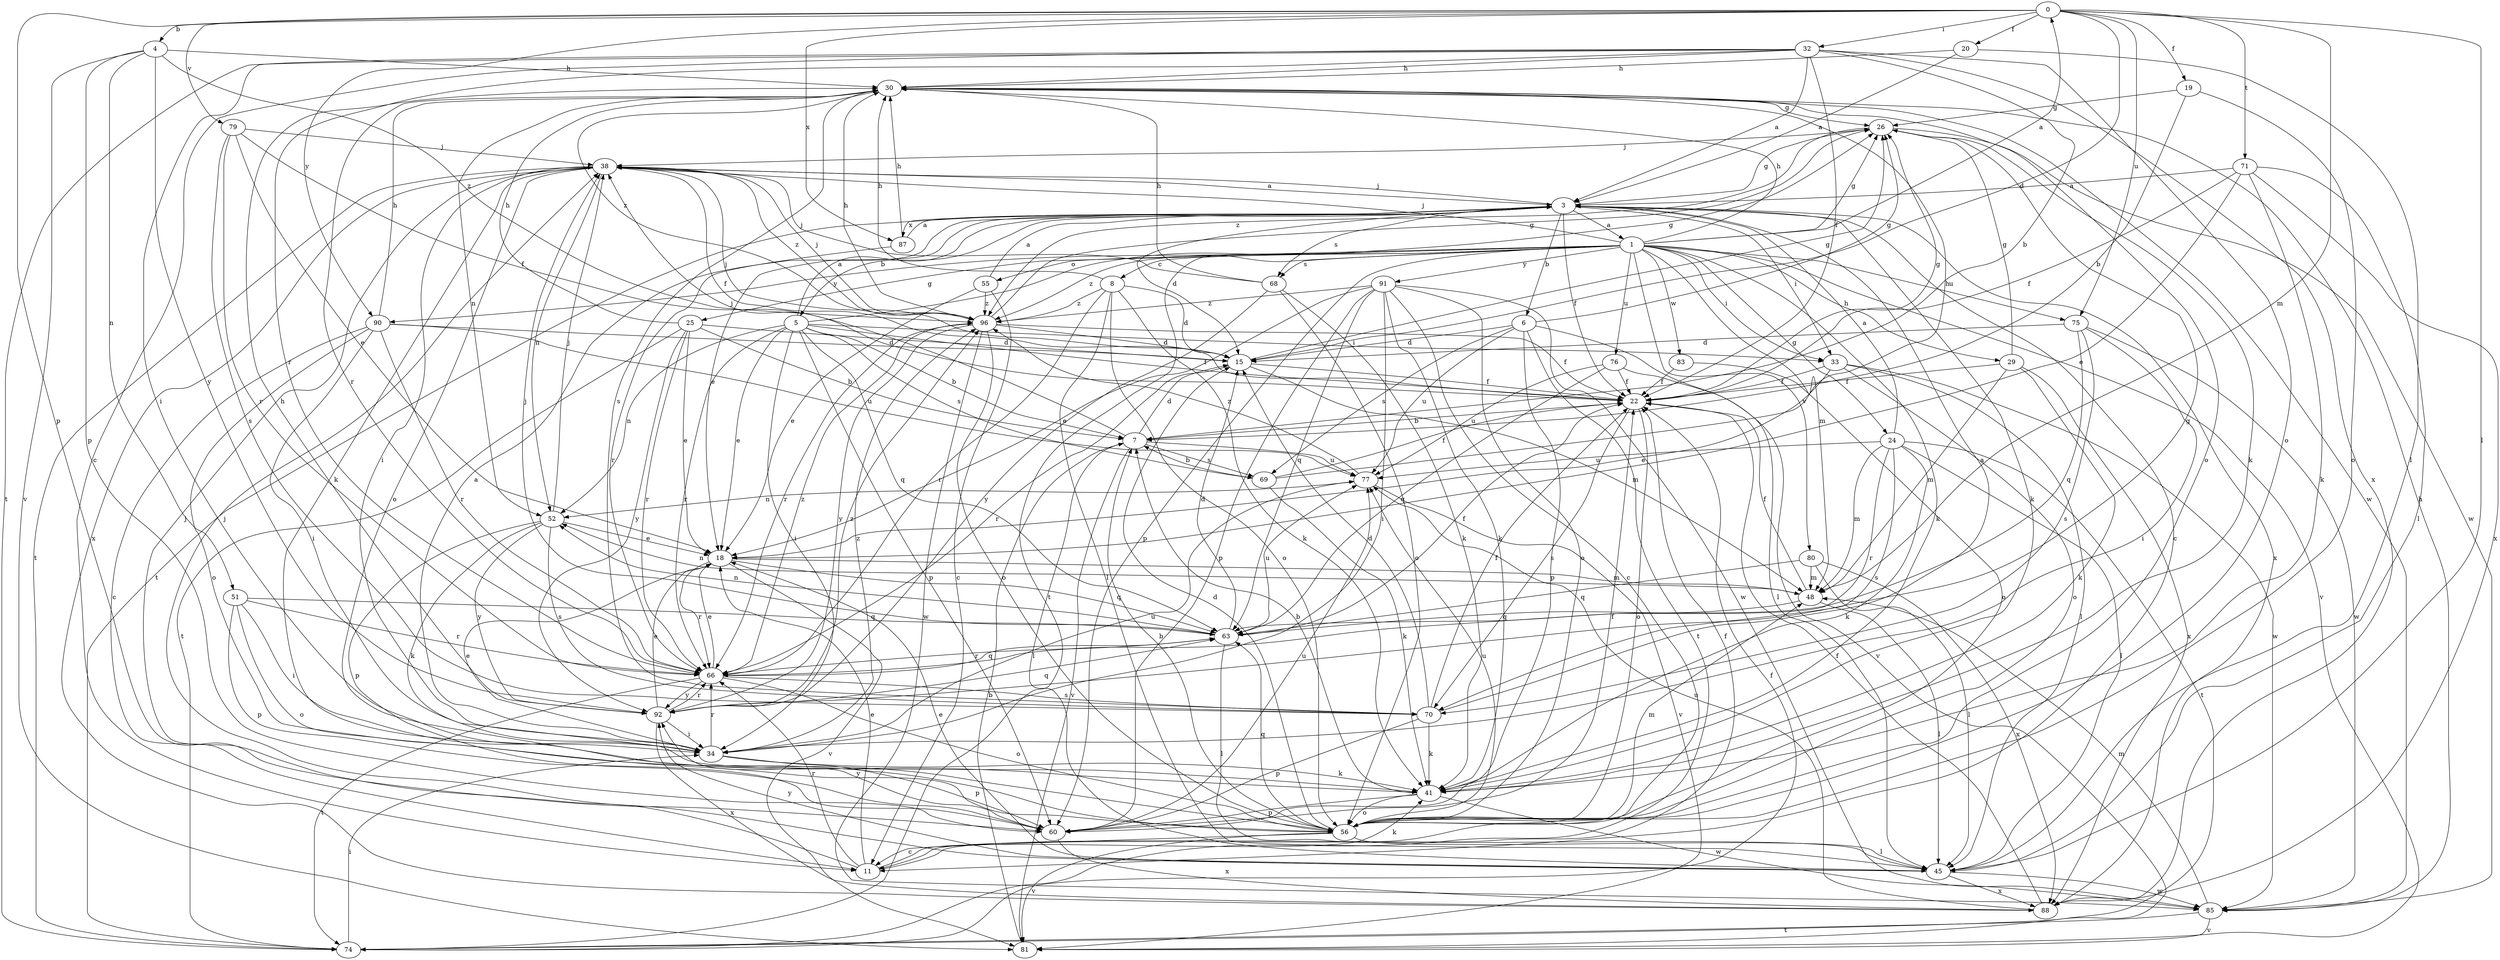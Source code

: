 strict digraph  {
0;
1;
3;
4;
5;
6;
7;
8;
11;
15;
18;
19;
20;
22;
24;
25;
26;
29;
30;
32;
33;
34;
38;
41;
45;
48;
51;
52;
55;
56;
60;
63;
66;
68;
69;
70;
71;
74;
75;
76;
77;
79;
80;
81;
83;
85;
87;
88;
90;
91;
92;
96;
0 -> 4  [label=b];
0 -> 15  [label=d];
0 -> 19  [label=f];
0 -> 20  [label=f];
0 -> 32  [label=i];
0 -> 45  [label=l];
0 -> 48  [label=m];
0 -> 60  [label=p];
0 -> 71  [label=t];
0 -> 75  [label=u];
0 -> 79  [label=v];
0 -> 87  [label=x];
0 -> 90  [label=y];
1 -> 0  [label=a];
1 -> 8  [label=c];
1 -> 24  [label=g];
1 -> 25  [label=g];
1 -> 26  [label=g];
1 -> 29  [label=h];
1 -> 30  [label=h];
1 -> 33  [label=i];
1 -> 38  [label=j];
1 -> 41  [label=k];
1 -> 48  [label=m];
1 -> 55  [label=o];
1 -> 60  [label=p];
1 -> 68  [label=s];
1 -> 74  [label=t];
1 -> 75  [label=u];
1 -> 76  [label=u];
1 -> 80  [label=v];
1 -> 81  [label=v];
1 -> 83  [label=w];
1 -> 90  [label=y];
1 -> 91  [label=y];
1 -> 96  [label=z];
3 -> 1  [label=a];
3 -> 5  [label=b];
3 -> 6  [label=b];
3 -> 11  [label=c];
3 -> 15  [label=d];
3 -> 18  [label=e];
3 -> 22  [label=f];
3 -> 26  [label=g];
3 -> 33  [label=i];
3 -> 38  [label=j];
3 -> 41  [label=k];
3 -> 68  [label=s];
3 -> 74  [label=t];
3 -> 87  [label=x];
3 -> 88  [label=x];
4 -> 30  [label=h];
4 -> 51  [label=n];
4 -> 60  [label=p];
4 -> 81  [label=v];
4 -> 92  [label=y];
4 -> 96  [label=z];
5 -> 3  [label=a];
5 -> 7  [label=b];
5 -> 18  [label=e];
5 -> 22  [label=f];
5 -> 26  [label=g];
5 -> 33  [label=i];
5 -> 34  [label=i];
5 -> 52  [label=n];
5 -> 60  [label=p];
5 -> 63  [label=q];
5 -> 66  [label=r];
5 -> 69  [label=s];
6 -> 15  [label=d];
6 -> 26  [label=g];
6 -> 45  [label=l];
6 -> 60  [label=p];
6 -> 69  [label=s];
6 -> 74  [label=t];
6 -> 77  [label=u];
7 -> 15  [label=d];
7 -> 38  [label=j];
7 -> 45  [label=l];
7 -> 69  [label=s];
7 -> 77  [label=u];
7 -> 81  [label=v];
8 -> 15  [label=d];
8 -> 30  [label=h];
8 -> 41  [label=k];
8 -> 45  [label=l];
8 -> 56  [label=o];
8 -> 66  [label=r];
8 -> 96  [label=z];
11 -> 18  [label=e];
11 -> 22  [label=f];
11 -> 38  [label=j];
11 -> 41  [label=k];
11 -> 66  [label=r];
15 -> 22  [label=f];
15 -> 26  [label=g];
15 -> 38  [label=j];
15 -> 48  [label=m];
15 -> 66  [label=r];
18 -> 48  [label=m];
18 -> 63  [label=q];
18 -> 66  [label=r];
18 -> 81  [label=v];
19 -> 7  [label=b];
19 -> 26  [label=g];
19 -> 56  [label=o];
20 -> 3  [label=a];
20 -> 30  [label=h];
20 -> 45  [label=l];
22 -> 7  [label=b];
22 -> 26  [label=g];
22 -> 56  [label=o];
22 -> 70  [label=s];
24 -> 3  [label=a];
24 -> 41  [label=k];
24 -> 45  [label=l];
24 -> 48  [label=m];
24 -> 66  [label=r];
24 -> 70  [label=s];
24 -> 74  [label=t];
24 -> 77  [label=u];
25 -> 7  [label=b];
25 -> 15  [label=d];
25 -> 18  [label=e];
25 -> 30  [label=h];
25 -> 66  [label=r];
25 -> 74  [label=t];
25 -> 92  [label=y];
26 -> 38  [label=j];
26 -> 41  [label=k];
26 -> 85  [label=w];
26 -> 96  [label=z];
29 -> 22  [label=f];
29 -> 26  [label=g];
29 -> 41  [label=k];
29 -> 48  [label=m];
29 -> 88  [label=x];
30 -> 26  [label=g];
30 -> 52  [label=n];
30 -> 56  [label=o];
30 -> 66  [label=r];
30 -> 70  [label=s];
30 -> 85  [label=w];
30 -> 96  [label=z];
32 -> 3  [label=a];
32 -> 7  [label=b];
32 -> 11  [label=c];
32 -> 22  [label=f];
32 -> 30  [label=h];
32 -> 34  [label=i];
32 -> 56  [label=o];
32 -> 66  [label=r];
32 -> 74  [label=t];
32 -> 88  [label=x];
33 -> 18  [label=e];
33 -> 22  [label=f];
33 -> 45  [label=l];
33 -> 56  [label=o];
33 -> 85  [label=w];
34 -> 3  [label=a];
34 -> 18  [label=e];
34 -> 41  [label=k];
34 -> 60  [label=p];
34 -> 66  [label=r];
34 -> 77  [label=u];
34 -> 96  [label=z];
38 -> 3  [label=a];
38 -> 22  [label=f];
38 -> 34  [label=i];
38 -> 41  [label=k];
38 -> 52  [label=n];
38 -> 56  [label=o];
38 -> 74  [label=t];
38 -> 88  [label=x];
38 -> 96  [label=z];
41 -> 7  [label=b];
41 -> 56  [label=o];
41 -> 60  [label=p];
41 -> 85  [label=w];
45 -> 18  [label=e];
45 -> 38  [label=j];
45 -> 85  [label=w];
45 -> 88  [label=x];
45 -> 92  [label=y];
48 -> 22  [label=f];
48 -> 45  [label=l];
48 -> 52  [label=n];
48 -> 63  [label=q];
51 -> 34  [label=i];
51 -> 56  [label=o];
51 -> 60  [label=p];
51 -> 63  [label=q];
51 -> 66  [label=r];
52 -> 18  [label=e];
52 -> 38  [label=j];
52 -> 41  [label=k];
52 -> 60  [label=p];
52 -> 70  [label=s];
52 -> 92  [label=y];
55 -> 3  [label=a];
55 -> 11  [label=c];
55 -> 18  [label=e];
55 -> 96  [label=z];
56 -> 7  [label=b];
56 -> 11  [label=c];
56 -> 15  [label=d];
56 -> 45  [label=l];
56 -> 48  [label=m];
56 -> 63  [label=q];
56 -> 77  [label=u];
56 -> 81  [label=v];
60 -> 22  [label=f];
60 -> 77  [label=u];
60 -> 88  [label=x];
60 -> 92  [label=y];
63 -> 15  [label=d];
63 -> 22  [label=f];
63 -> 38  [label=j];
63 -> 45  [label=l];
63 -> 52  [label=n];
63 -> 66  [label=r];
63 -> 77  [label=u];
66 -> 18  [label=e];
66 -> 56  [label=o];
66 -> 63  [label=q];
66 -> 70  [label=s];
66 -> 74  [label=t];
66 -> 92  [label=y];
66 -> 96  [label=z];
68 -> 30  [label=h];
68 -> 38  [label=j];
68 -> 41  [label=k];
68 -> 56  [label=o];
68 -> 92  [label=y];
69 -> 7  [label=b];
69 -> 22  [label=f];
69 -> 30  [label=h];
69 -> 41  [label=k];
70 -> 3  [label=a];
70 -> 15  [label=d];
70 -> 22  [label=f];
70 -> 41  [label=k];
70 -> 60  [label=p];
71 -> 3  [label=a];
71 -> 18  [label=e];
71 -> 22  [label=f];
71 -> 41  [label=k];
71 -> 45  [label=l];
71 -> 88  [label=x];
74 -> 22  [label=f];
74 -> 34  [label=i];
75 -> 15  [label=d];
75 -> 34  [label=i];
75 -> 63  [label=q];
75 -> 70  [label=s];
75 -> 85  [label=w];
76 -> 22  [label=f];
76 -> 63  [label=q];
76 -> 77  [label=u];
76 -> 81  [label=v];
77 -> 52  [label=n];
77 -> 81  [label=v];
77 -> 96  [label=z];
79 -> 18  [label=e];
79 -> 22  [label=f];
79 -> 38  [label=j];
79 -> 66  [label=r];
79 -> 70  [label=s];
80 -> 45  [label=l];
80 -> 48  [label=m];
80 -> 63  [label=q];
80 -> 88  [label=x];
81 -> 7  [label=b];
83 -> 22  [label=f];
83 -> 56  [label=o];
85 -> 30  [label=h];
85 -> 48  [label=m];
85 -> 74  [label=t];
85 -> 81  [label=v];
87 -> 3  [label=a];
87 -> 30  [label=h];
87 -> 66  [label=r];
88 -> 22  [label=f];
88 -> 77  [label=u];
90 -> 11  [label=c];
90 -> 15  [label=d];
90 -> 30  [label=h];
90 -> 34  [label=i];
90 -> 56  [label=o];
90 -> 66  [label=r];
90 -> 77  [label=u];
91 -> 11  [label=c];
91 -> 18  [label=e];
91 -> 34  [label=i];
91 -> 41  [label=k];
91 -> 56  [label=o];
91 -> 60  [label=p];
91 -> 63  [label=q];
91 -> 85  [label=w];
91 -> 96  [label=z];
92 -> 18  [label=e];
92 -> 26  [label=g];
92 -> 30  [label=h];
92 -> 34  [label=i];
92 -> 63  [label=q];
92 -> 66  [label=r];
92 -> 88  [label=x];
92 -> 96  [label=z];
96 -> 15  [label=d];
96 -> 22  [label=f];
96 -> 26  [label=g];
96 -> 30  [label=h];
96 -> 38  [label=j];
96 -> 56  [label=o];
96 -> 66  [label=r];
96 -> 85  [label=w];
96 -> 92  [label=y];
}
